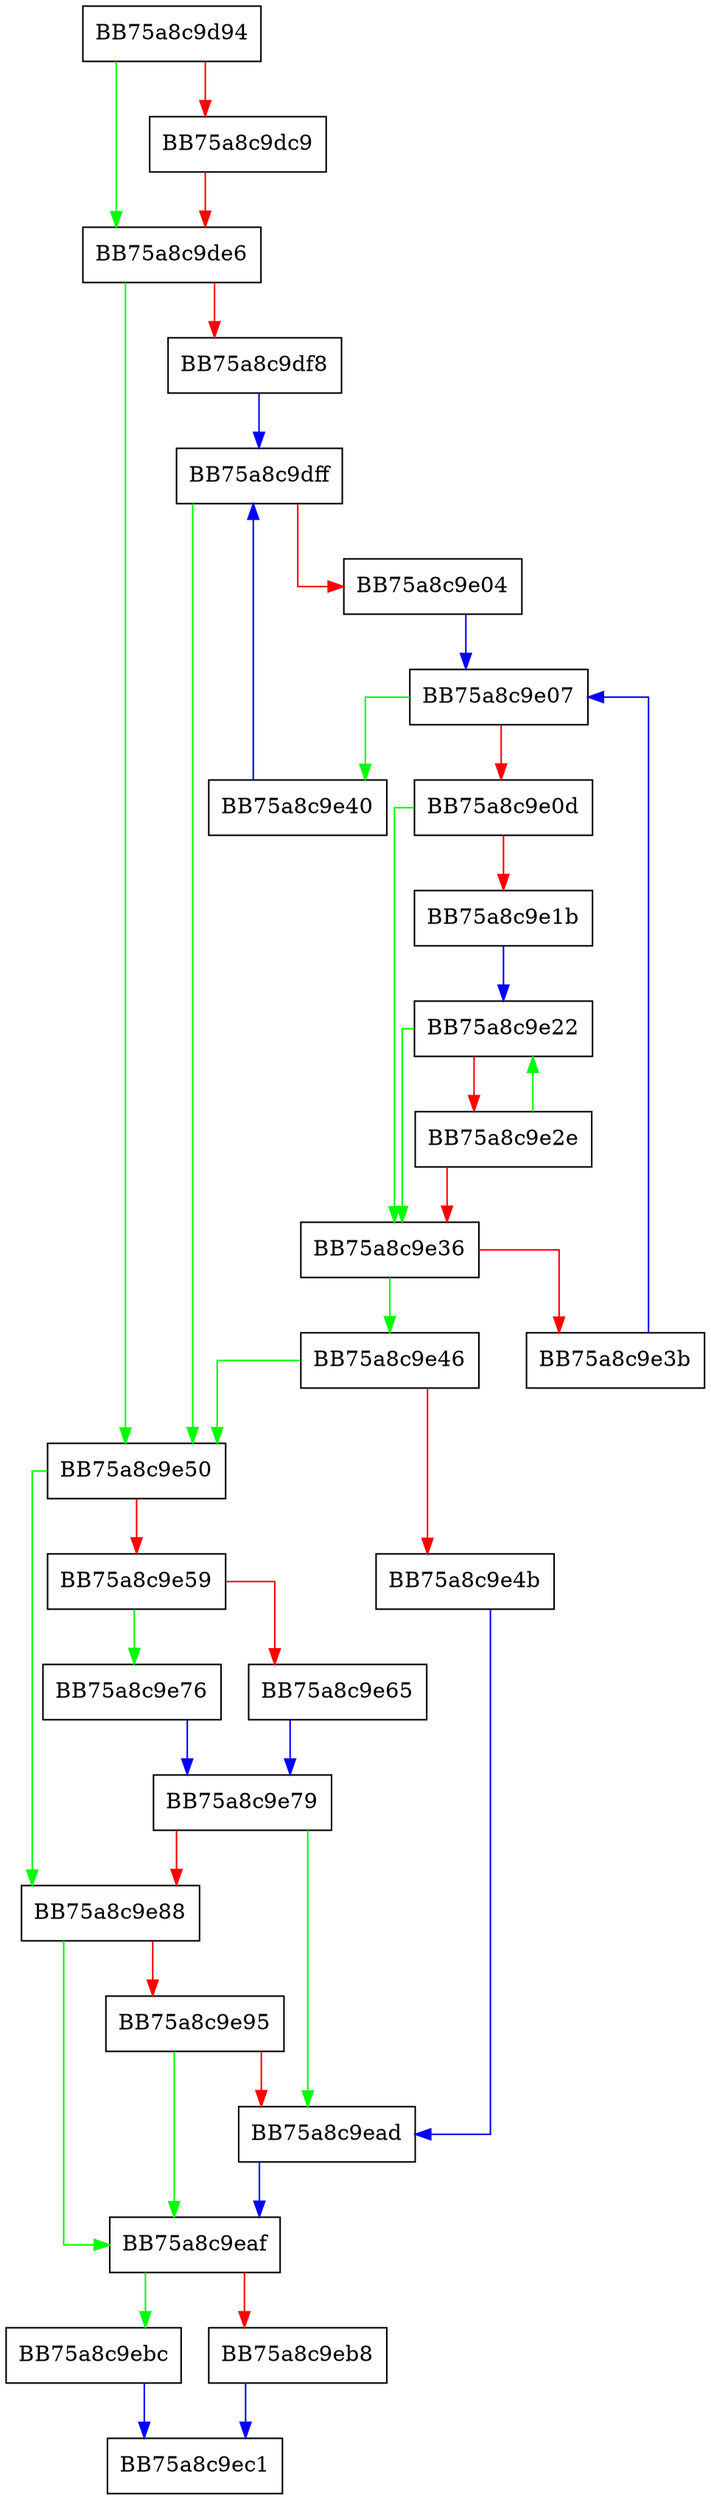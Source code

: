 digraph _Do_class {
  node [shape="box"];
  graph [splines=ortho];
  BB75a8c9d94 -> BB75a8c9de6 [color="green"];
  BB75a8c9d94 -> BB75a8c9dc9 [color="red"];
  BB75a8c9dc9 -> BB75a8c9de6 [color="red"];
  BB75a8c9de6 -> BB75a8c9e50 [color="green"];
  BB75a8c9de6 -> BB75a8c9df8 [color="red"];
  BB75a8c9df8 -> BB75a8c9dff [color="blue"];
  BB75a8c9dff -> BB75a8c9e50 [color="green"];
  BB75a8c9dff -> BB75a8c9e04 [color="red"];
  BB75a8c9e04 -> BB75a8c9e07 [color="blue"];
  BB75a8c9e07 -> BB75a8c9e40 [color="green"];
  BB75a8c9e07 -> BB75a8c9e0d [color="red"];
  BB75a8c9e0d -> BB75a8c9e36 [color="green"];
  BB75a8c9e0d -> BB75a8c9e1b [color="red"];
  BB75a8c9e1b -> BB75a8c9e22 [color="blue"];
  BB75a8c9e22 -> BB75a8c9e36 [color="green"];
  BB75a8c9e22 -> BB75a8c9e2e [color="red"];
  BB75a8c9e2e -> BB75a8c9e22 [color="green"];
  BB75a8c9e2e -> BB75a8c9e36 [color="red"];
  BB75a8c9e36 -> BB75a8c9e46 [color="green"];
  BB75a8c9e36 -> BB75a8c9e3b [color="red"];
  BB75a8c9e3b -> BB75a8c9e07 [color="blue"];
  BB75a8c9e40 -> BB75a8c9dff [color="blue"];
  BB75a8c9e46 -> BB75a8c9e50 [color="green"];
  BB75a8c9e46 -> BB75a8c9e4b [color="red"];
  BB75a8c9e4b -> BB75a8c9ead [color="blue"];
  BB75a8c9e50 -> BB75a8c9e88 [color="green"];
  BB75a8c9e50 -> BB75a8c9e59 [color="red"];
  BB75a8c9e59 -> BB75a8c9e76 [color="green"];
  BB75a8c9e59 -> BB75a8c9e65 [color="red"];
  BB75a8c9e65 -> BB75a8c9e79 [color="blue"];
  BB75a8c9e76 -> BB75a8c9e79 [color="blue"];
  BB75a8c9e79 -> BB75a8c9ead [color="green"];
  BB75a8c9e79 -> BB75a8c9e88 [color="red"];
  BB75a8c9e88 -> BB75a8c9eaf [color="green"];
  BB75a8c9e88 -> BB75a8c9e95 [color="red"];
  BB75a8c9e95 -> BB75a8c9eaf [color="green"];
  BB75a8c9e95 -> BB75a8c9ead [color="red"];
  BB75a8c9ead -> BB75a8c9eaf [color="blue"];
  BB75a8c9eaf -> BB75a8c9ebc [color="green"];
  BB75a8c9eaf -> BB75a8c9eb8 [color="red"];
  BB75a8c9eb8 -> BB75a8c9ec1 [color="blue"];
  BB75a8c9ebc -> BB75a8c9ec1 [color="blue"];
}